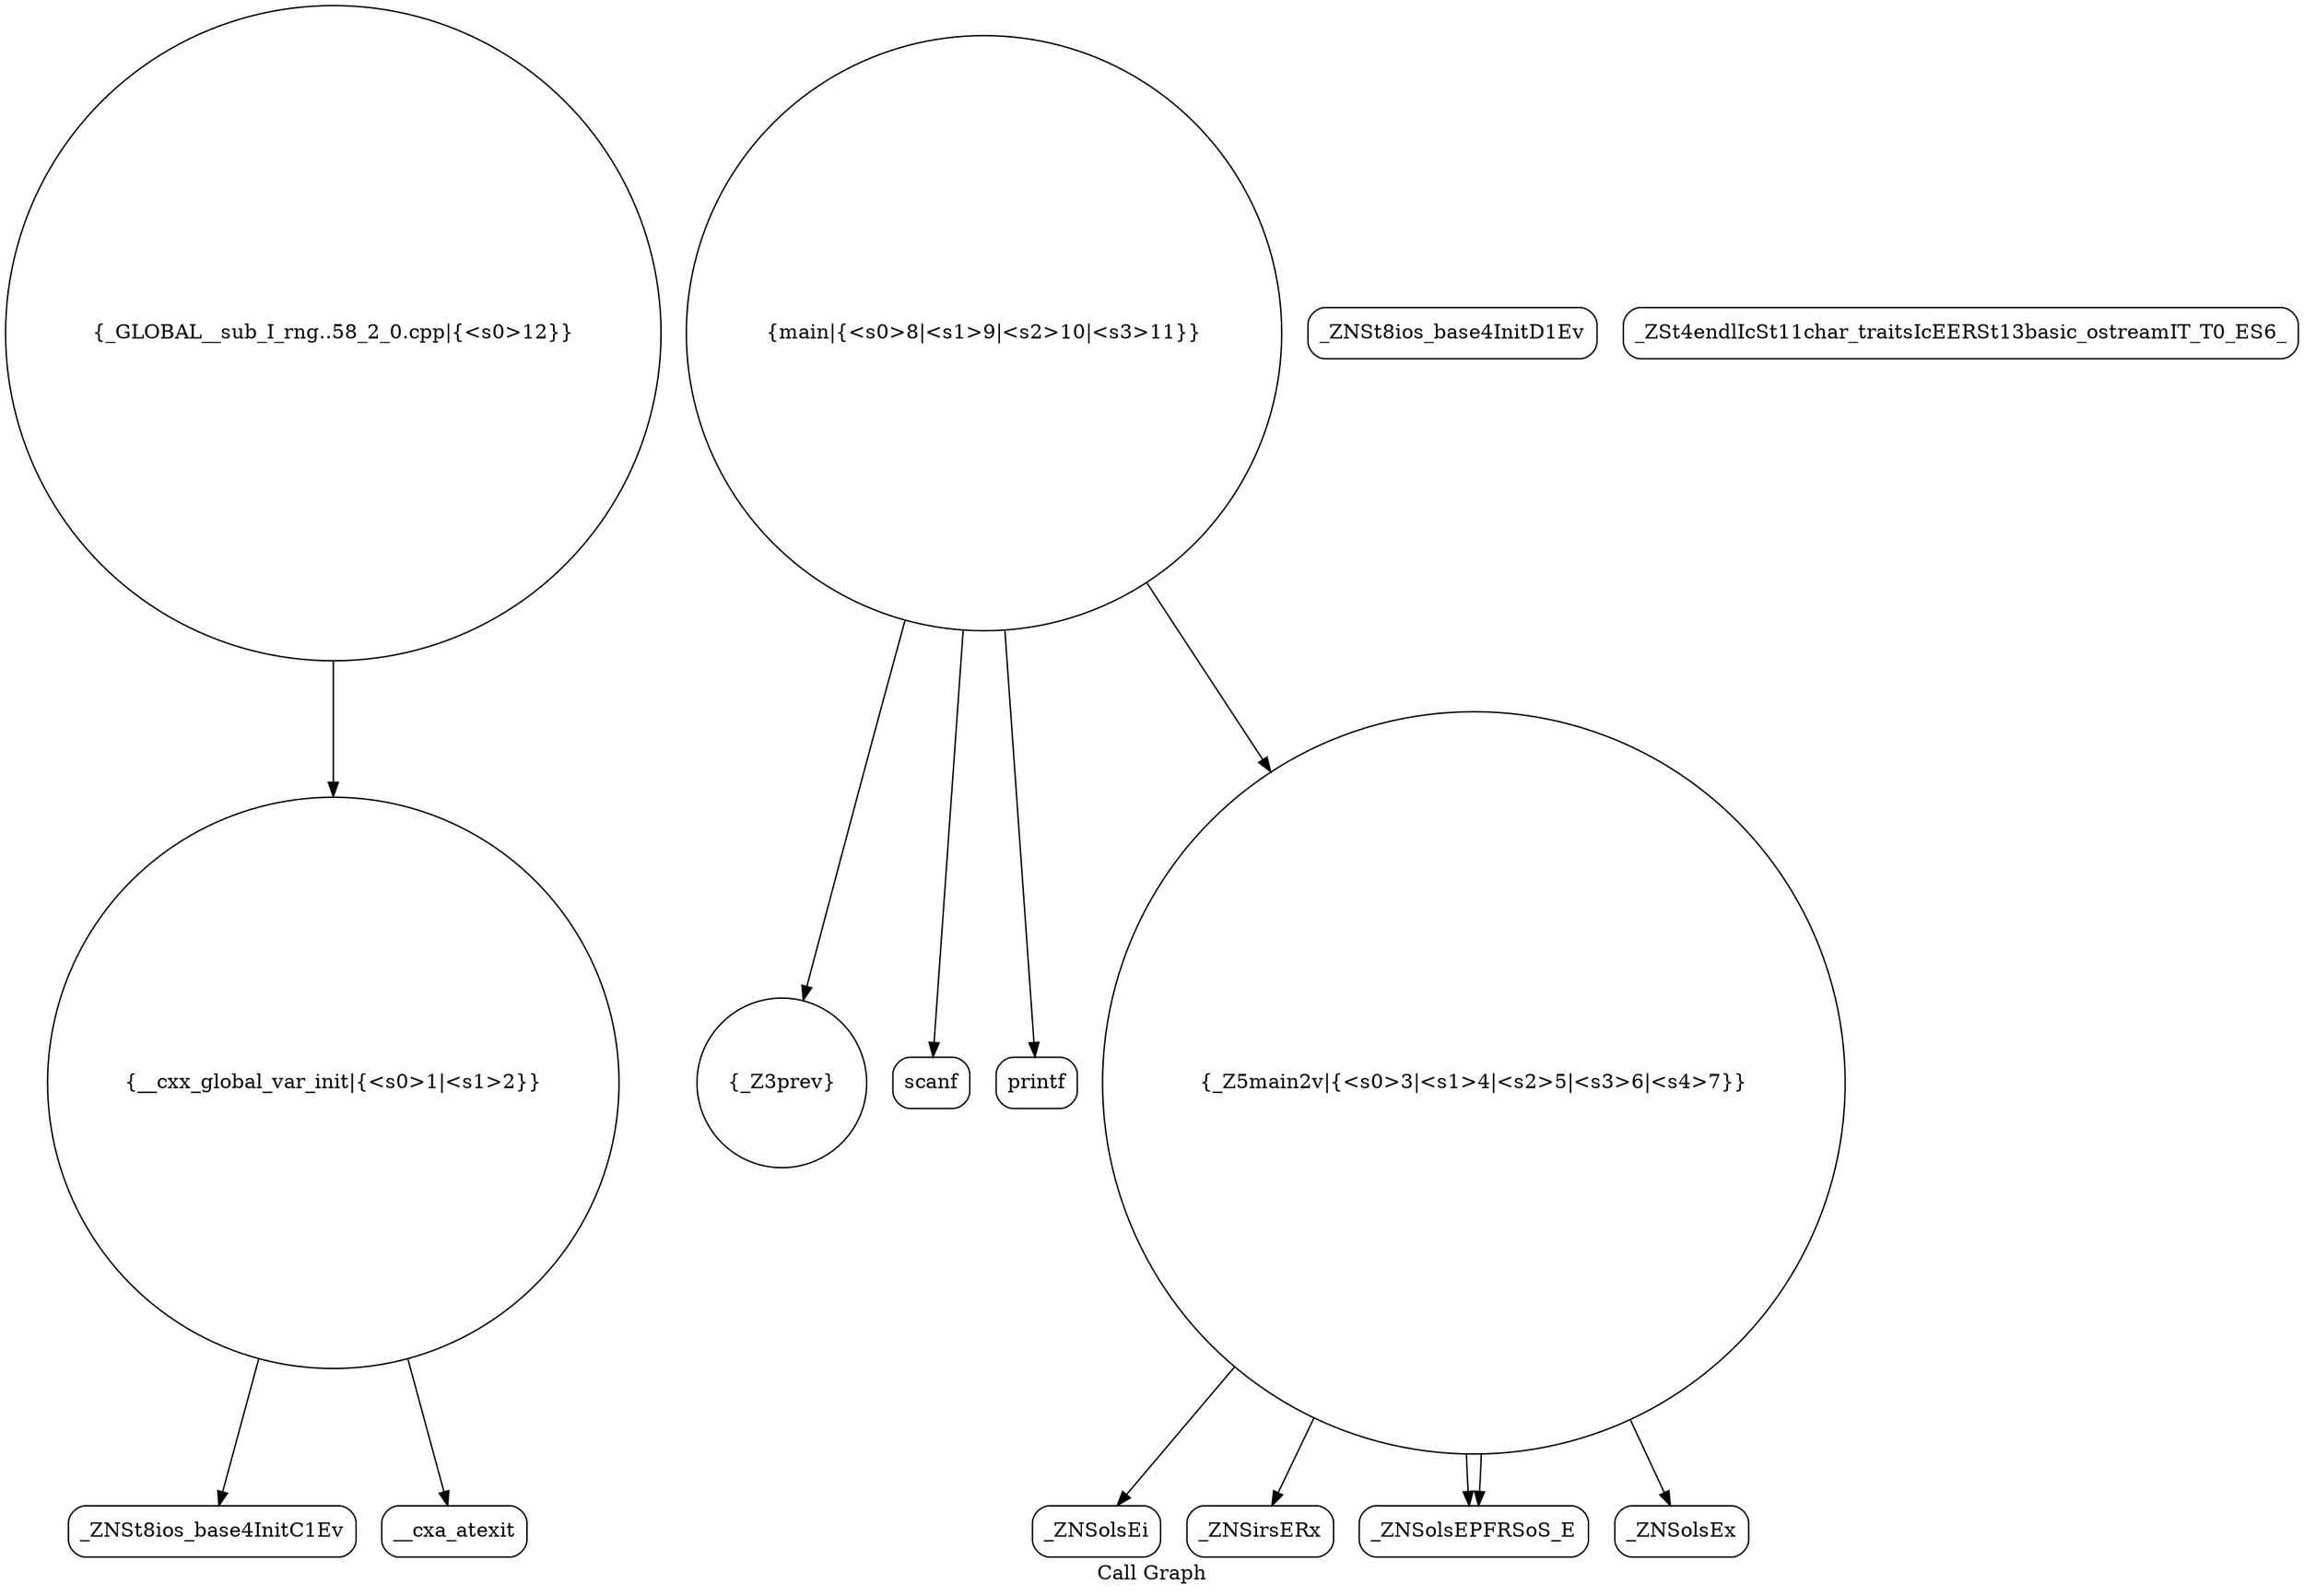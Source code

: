 digraph "Call Graph" {
	label="Call Graph";

	Node0x55ae39d3ef10 [shape=record,shape=circle,label="{__cxx_global_var_init|{<s0>1|<s1>2}}"];
	Node0x55ae39d3ef10:s0 -> Node0x55ae39d3f3a0[color=black];
	Node0x55ae39d3ef10:s1 -> Node0x55ae39d3f4a0[color=black];
	Node0x55ae39d3f6a0 [shape=record,shape=Mrecord,label="{_ZNSolsEi}"];
	Node0x55ae39d3fa20 [shape=record,shape=circle,label="{_GLOBAL__sub_I_rng..58_2_0.cpp|{<s0>12}}"];
	Node0x55ae39d3fa20:s0 -> Node0x55ae39d3ef10[color=black];
	Node0x55ae39d3f420 [shape=record,shape=Mrecord,label="{_ZNSt8ios_base4InitD1Ev}"];
	Node0x55ae39d3f7a0 [shape=record,shape=Mrecord,label="{_ZSt4endlIcSt11char_traitsIcEERSt13basic_ostreamIT_T0_ES6_}"];
	Node0x55ae39d3f520 [shape=record,shape=circle,label="{_Z3prev}"];
	Node0x55ae39d3f8a0 [shape=record,shape=circle,label="{main|{<s0>8|<s1>9|<s2>10|<s3>11}}"];
	Node0x55ae39d3f8a0:s0 -> Node0x55ae39d3f520[color=black];
	Node0x55ae39d3f8a0:s1 -> Node0x55ae39d3f920[color=black];
	Node0x55ae39d3f8a0:s2 -> Node0x55ae39d3f9a0[color=black];
	Node0x55ae39d3f8a0:s3 -> Node0x55ae39d3f5a0[color=black];
	Node0x55ae39d3f620 [shape=record,shape=Mrecord,label="{_ZNSirsERx}"];
	Node0x55ae39d3f9a0 [shape=record,shape=Mrecord,label="{printf}"];
	Node0x55ae39d3f3a0 [shape=record,shape=Mrecord,label="{_ZNSt8ios_base4InitC1Ev}"];
	Node0x55ae39d3f720 [shape=record,shape=Mrecord,label="{_ZNSolsEPFRSoS_E}"];
	Node0x55ae39d3f4a0 [shape=record,shape=Mrecord,label="{__cxa_atexit}"];
	Node0x55ae39d3f820 [shape=record,shape=Mrecord,label="{_ZNSolsEx}"];
	Node0x55ae39d3f5a0 [shape=record,shape=circle,label="{_Z5main2v|{<s0>3|<s1>4|<s2>5|<s3>6|<s4>7}}"];
	Node0x55ae39d3f5a0:s0 -> Node0x55ae39d3f620[color=black];
	Node0x55ae39d3f5a0:s1 -> Node0x55ae39d3f6a0[color=black];
	Node0x55ae39d3f5a0:s2 -> Node0x55ae39d3f720[color=black];
	Node0x55ae39d3f5a0:s3 -> Node0x55ae39d3f820[color=black];
	Node0x55ae39d3f5a0:s4 -> Node0x55ae39d3f720[color=black];
	Node0x55ae39d3f920 [shape=record,shape=Mrecord,label="{scanf}"];
}
